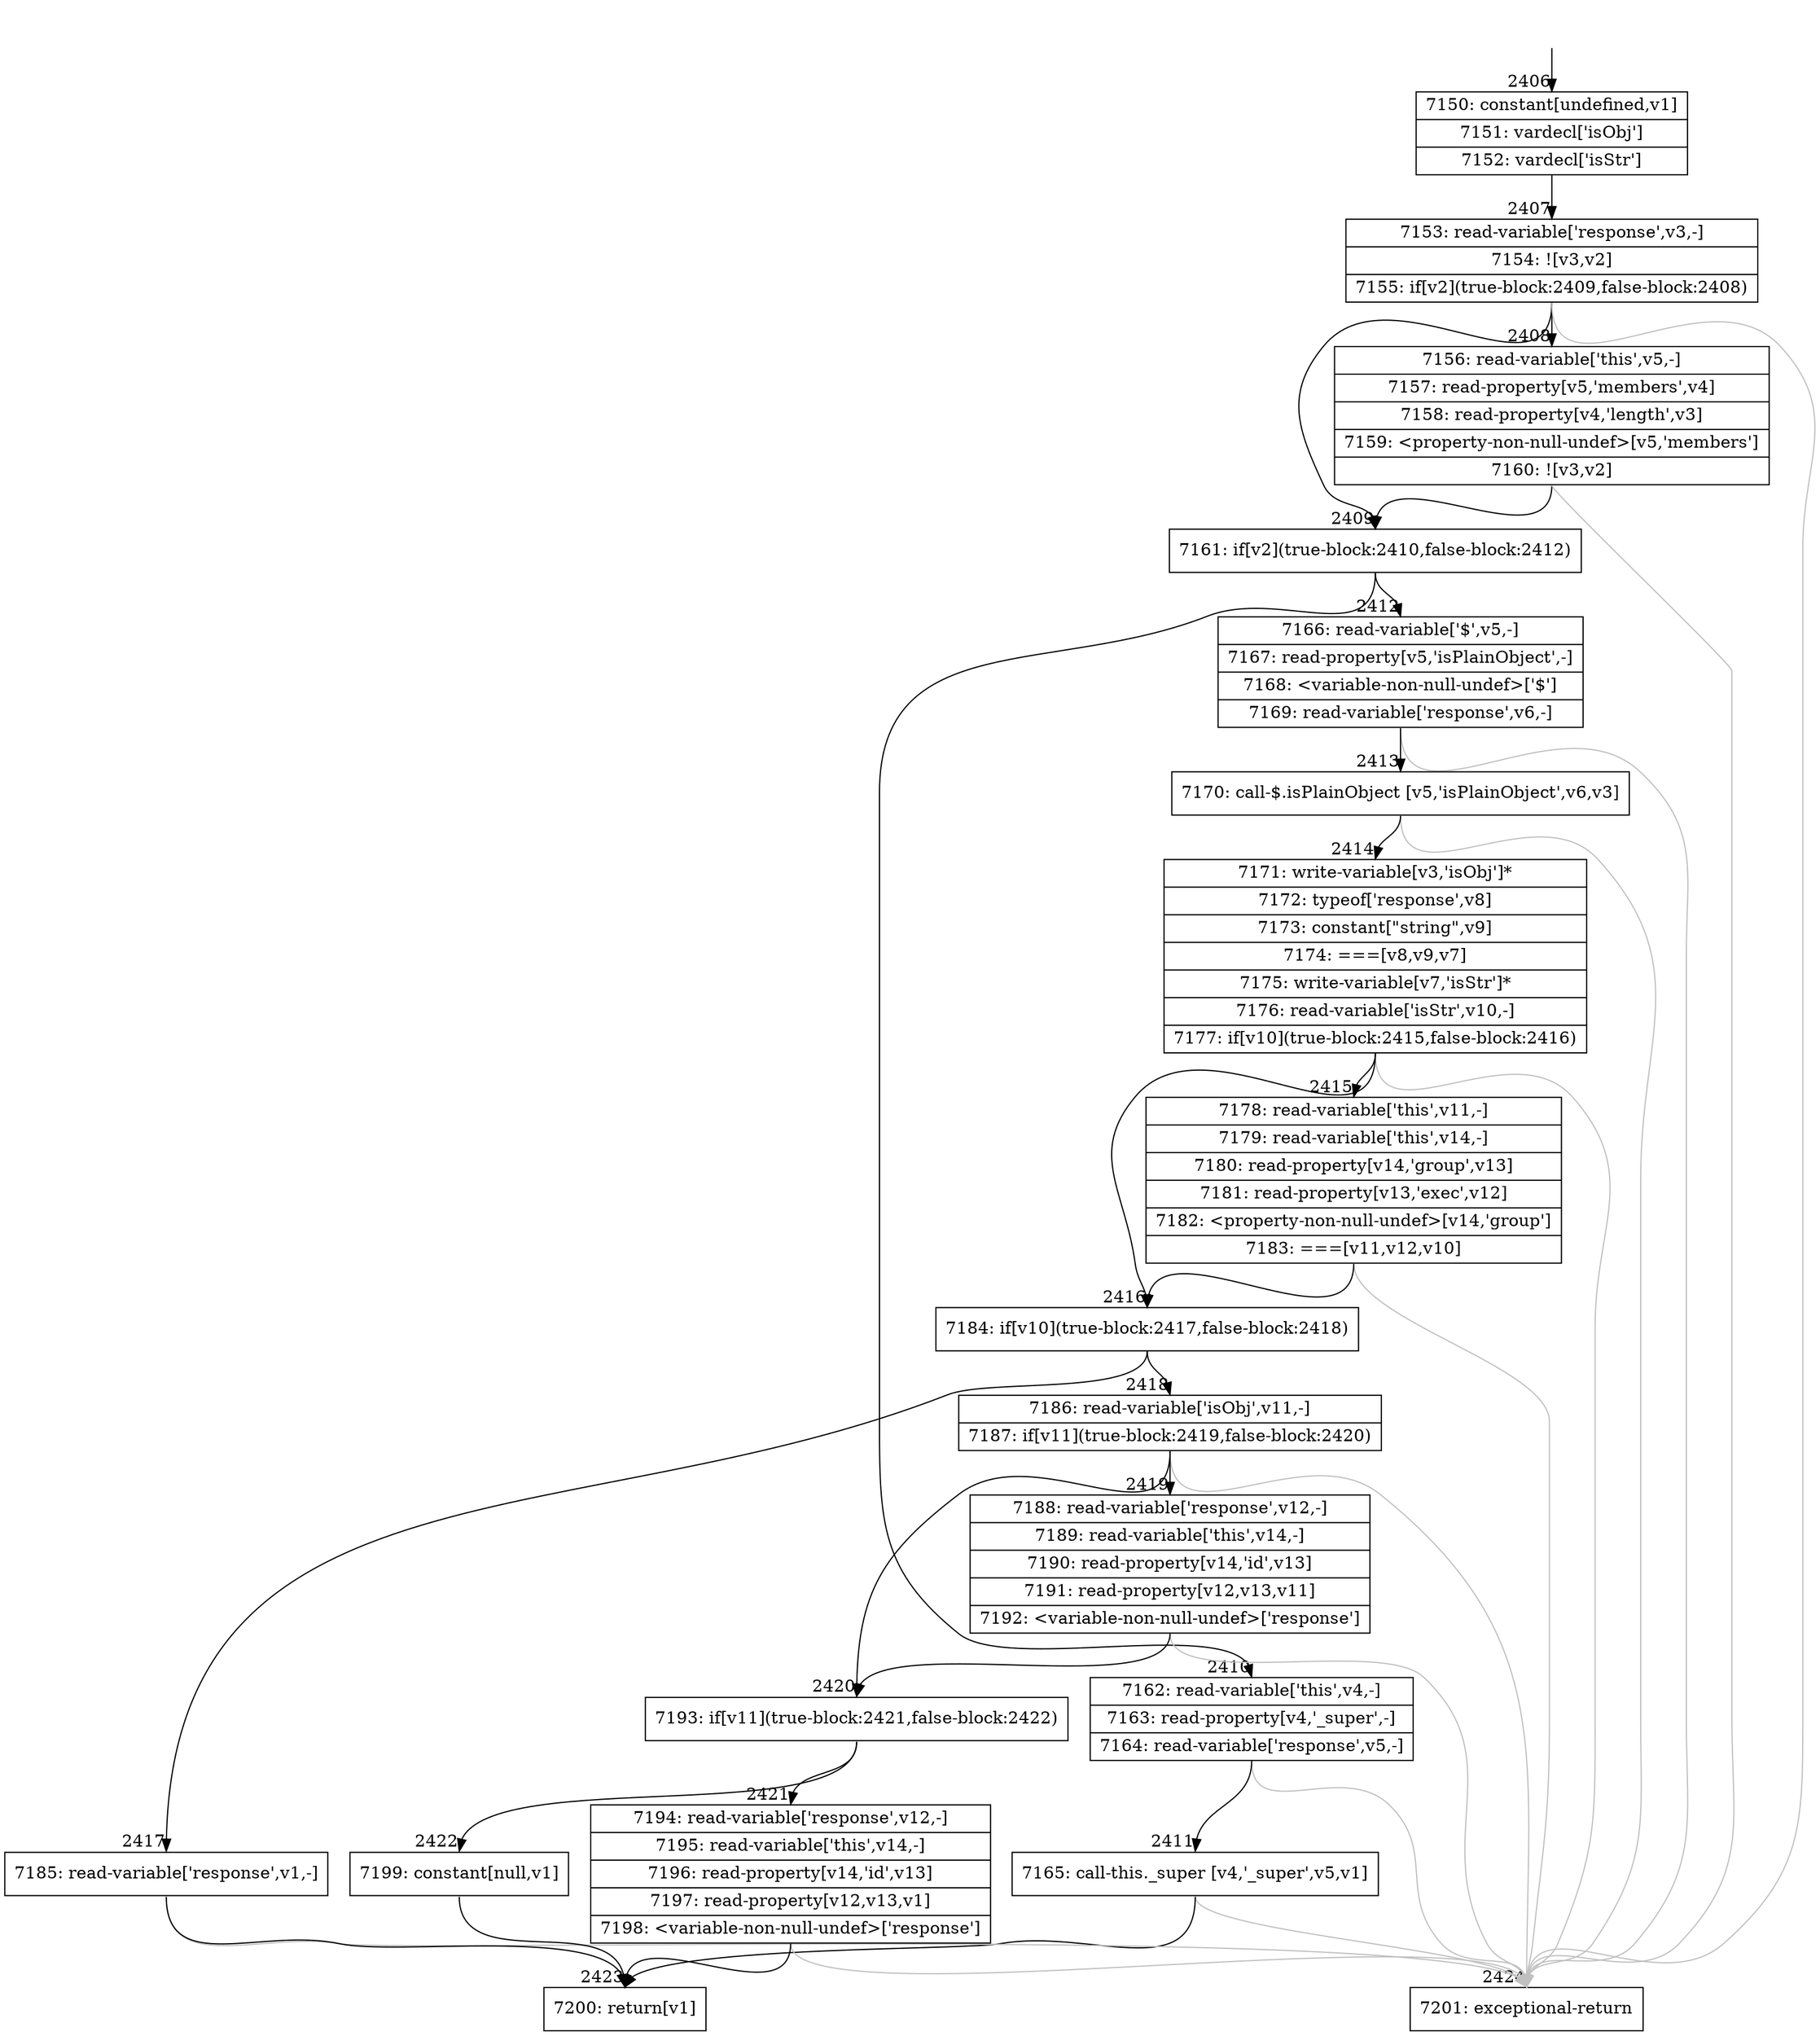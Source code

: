 digraph {
rankdir="TD"
BB_entry192[shape=none,label=""];
BB_entry192 -> BB2406 [tailport=s, headport=n, headlabel="    2406"]
BB2406 [shape=record label="{7150: constant[undefined,v1]|7151: vardecl['isObj']|7152: vardecl['isStr']}" ] 
BB2406 -> BB2407 [tailport=s, headport=n, headlabel="      2407"]
BB2407 [shape=record label="{7153: read-variable['response',v3,-]|7154: ![v3,v2]|7155: if[v2](true-block:2409,false-block:2408)}" ] 
BB2407 -> BB2409 [tailport=s, headport=n, headlabel="      2409"]
BB2407 -> BB2408 [tailport=s, headport=n, headlabel="      2408"]
BB2407 -> BB2424 [tailport=s, headport=n, color=gray, headlabel="      2424"]
BB2408 [shape=record label="{7156: read-variable['this',v5,-]|7157: read-property[v5,'members',v4]|7158: read-property[v4,'length',v3]|7159: \<property-non-null-undef\>[v5,'members']|7160: ![v3,v2]}" ] 
BB2408 -> BB2409 [tailport=s, headport=n]
BB2408 -> BB2424 [tailport=s, headport=n, color=gray]
BB2409 [shape=record label="{7161: if[v2](true-block:2410,false-block:2412)}" ] 
BB2409 -> BB2410 [tailport=s, headport=n, headlabel="      2410"]
BB2409 -> BB2412 [tailport=s, headport=n, headlabel="      2412"]
BB2410 [shape=record label="{7162: read-variable['this',v4,-]|7163: read-property[v4,'_super',-]|7164: read-variable['response',v5,-]}" ] 
BB2410 -> BB2411 [tailport=s, headport=n, headlabel="      2411"]
BB2410 -> BB2424 [tailport=s, headport=n, color=gray]
BB2411 [shape=record label="{7165: call-this._super [v4,'_super',v5,v1]}" ] 
BB2411 -> BB2423 [tailport=s, headport=n, headlabel="      2423"]
BB2411 -> BB2424 [tailport=s, headport=n, color=gray]
BB2412 [shape=record label="{7166: read-variable['$',v5,-]|7167: read-property[v5,'isPlainObject',-]|7168: \<variable-non-null-undef\>['$']|7169: read-variable['response',v6,-]}" ] 
BB2412 -> BB2413 [tailport=s, headport=n, headlabel="      2413"]
BB2412 -> BB2424 [tailport=s, headport=n, color=gray]
BB2413 [shape=record label="{7170: call-$.isPlainObject [v5,'isPlainObject',v6,v3]}" ] 
BB2413 -> BB2414 [tailport=s, headport=n, headlabel="      2414"]
BB2413 -> BB2424 [tailport=s, headport=n, color=gray]
BB2414 [shape=record label="{7171: write-variable[v3,'isObj']*|7172: typeof['response',v8]|7173: constant[\"string\",v9]|7174: ===[v8,v9,v7]|7175: write-variable[v7,'isStr']*|7176: read-variable['isStr',v10,-]|7177: if[v10](true-block:2415,false-block:2416)}" ] 
BB2414 -> BB2416 [tailport=s, headport=n, headlabel="      2416"]
BB2414 -> BB2415 [tailport=s, headport=n, headlabel="      2415"]
BB2414 -> BB2424 [tailport=s, headport=n, color=gray]
BB2415 [shape=record label="{7178: read-variable['this',v11,-]|7179: read-variable['this',v14,-]|7180: read-property[v14,'group',v13]|7181: read-property[v13,'exec',v12]|7182: \<property-non-null-undef\>[v14,'group']|7183: ===[v11,v12,v10]}" ] 
BB2415 -> BB2416 [tailport=s, headport=n]
BB2415 -> BB2424 [tailport=s, headport=n, color=gray]
BB2416 [shape=record label="{7184: if[v10](true-block:2417,false-block:2418)}" ] 
BB2416 -> BB2417 [tailport=s, headport=n, headlabel="      2417"]
BB2416 -> BB2418 [tailport=s, headport=n, headlabel="      2418"]
BB2417 [shape=record label="{7185: read-variable['response',v1,-]}" ] 
BB2417 -> BB2423 [tailport=s, headport=n]
BB2417 -> BB2424 [tailport=s, headport=n, color=gray]
BB2418 [shape=record label="{7186: read-variable['isObj',v11,-]|7187: if[v11](true-block:2419,false-block:2420)}" ] 
BB2418 -> BB2420 [tailport=s, headport=n, headlabel="      2420"]
BB2418 -> BB2419 [tailport=s, headport=n, headlabel="      2419"]
BB2418 -> BB2424 [tailport=s, headport=n, color=gray]
BB2419 [shape=record label="{7188: read-variable['response',v12,-]|7189: read-variable['this',v14,-]|7190: read-property[v14,'id',v13]|7191: read-property[v12,v13,v11]|7192: \<variable-non-null-undef\>['response']}" ] 
BB2419 -> BB2420 [tailport=s, headport=n]
BB2419 -> BB2424 [tailport=s, headport=n, color=gray]
BB2420 [shape=record label="{7193: if[v11](true-block:2421,false-block:2422)}" ] 
BB2420 -> BB2421 [tailport=s, headport=n, headlabel="      2421"]
BB2420 -> BB2422 [tailport=s, headport=n, headlabel="      2422"]
BB2421 [shape=record label="{7194: read-variable['response',v12,-]|7195: read-variable['this',v14,-]|7196: read-property[v14,'id',v13]|7197: read-property[v12,v13,v1]|7198: \<variable-non-null-undef\>['response']}" ] 
BB2421 -> BB2423 [tailport=s, headport=n]
BB2421 -> BB2424 [tailport=s, headport=n, color=gray]
BB2422 [shape=record label="{7199: constant[null,v1]}" ] 
BB2422 -> BB2423 [tailport=s, headport=n]
BB2423 [shape=record label="{7200: return[v1]}" ] 
BB2424 [shape=record label="{7201: exceptional-return}" ] 
//#$~ 2202
}
